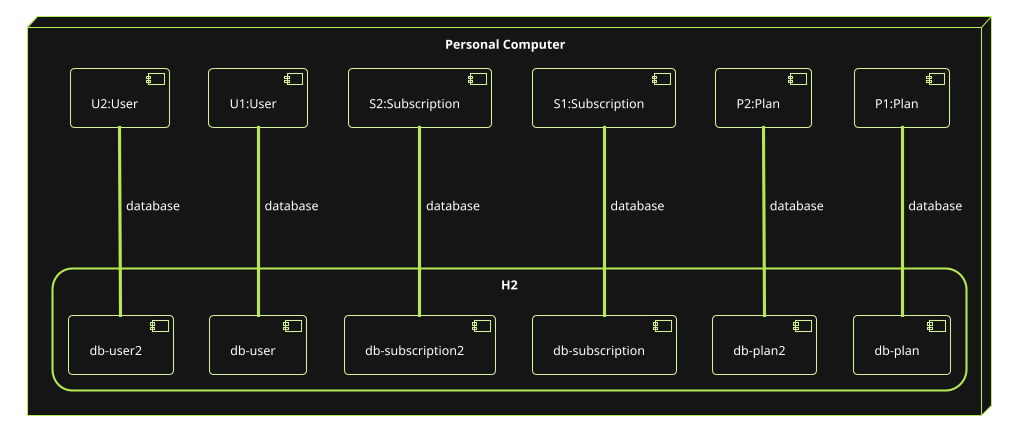 @startuml
'https://plantuml.com/deployment-diagram

!theme hacker

skinparam componentBackgroundColor Transparent
skinparam defaultFontColor White

node "Personal Computer" as sisdi {
    component "P1:Plan" as p1
    component "P2:Plan" as p2
    component "S1:Subscription" as s1
    component "S2:Subscription" as s2
    component "U1:User" as u1
    component "U2:User" as u2

    rectangle "H2" as h2  {
        component "db-plan" as dbp
        component "db-plan2" as dbp2
        component "db-subscription" as dbs
        component "db-subscription2" as dbs2
        component "db-user" as dbu
        component "db-user2" as dbu2
    }
}



p1 --- dbp : database
p2 --- dbp2: database
s1 --- dbs: database
s2 --- dbs2: database
u1 --- dbu: database
u2 --- dbu2: database

@enduml
